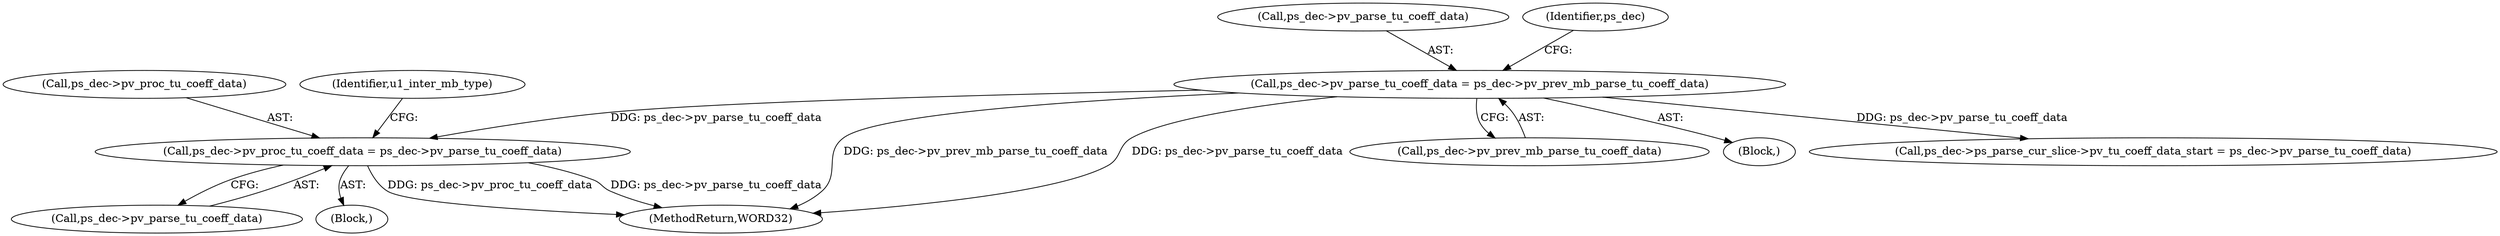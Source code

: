 digraph "0_Android_0b23c81c3dd9ec38f7e6806a3955fed1925541a0_1@pointer" {
"1000943" [label="(Call,ps_dec->pv_proc_tu_coeff_data = ps_dec->pv_parse_tu_coeff_data)"];
"1000626" [label="(Call,ps_dec->pv_parse_tu_coeff_data = ps_dec->pv_prev_mb_parse_tu_coeff_data)"];
"1000943" [label="(Call,ps_dec->pv_proc_tu_coeff_data = ps_dec->pv_parse_tu_coeff_data)"];
"1000944" [label="(Call,ps_dec->pv_proc_tu_coeff_data)"];
"1000630" [label="(Call,ps_dec->pv_prev_mb_parse_tu_coeff_data)"];
"1000625" [label="(Block,)"];
"1000627" [label="(Call,ps_dec->pv_parse_tu_coeff_data)"];
"1000947" [label="(Call,ps_dec->pv_parse_tu_coeff_data)"];
"1000942" [label="(Block,)"];
"1000951" [label="(Identifier,u1_inter_mb_type)"];
"1000932" [label="(Call,ps_dec->ps_parse_cur_slice->pv_tu_coeff_data_start = ps_dec->pv_parse_tu_coeff_data)"];
"1000635" [label="(Identifier,ps_dec)"];
"1001422" [label="(MethodReturn,WORD32)"];
"1000626" [label="(Call,ps_dec->pv_parse_tu_coeff_data = ps_dec->pv_prev_mb_parse_tu_coeff_data)"];
"1000943" -> "1000942"  [label="AST: "];
"1000943" -> "1000947"  [label="CFG: "];
"1000944" -> "1000943"  [label="AST: "];
"1000947" -> "1000943"  [label="AST: "];
"1000951" -> "1000943"  [label="CFG: "];
"1000943" -> "1001422"  [label="DDG: ps_dec->pv_proc_tu_coeff_data"];
"1000943" -> "1001422"  [label="DDG: ps_dec->pv_parse_tu_coeff_data"];
"1000626" -> "1000943"  [label="DDG: ps_dec->pv_parse_tu_coeff_data"];
"1000626" -> "1000625"  [label="AST: "];
"1000626" -> "1000630"  [label="CFG: "];
"1000627" -> "1000626"  [label="AST: "];
"1000630" -> "1000626"  [label="AST: "];
"1000635" -> "1000626"  [label="CFG: "];
"1000626" -> "1001422"  [label="DDG: ps_dec->pv_prev_mb_parse_tu_coeff_data"];
"1000626" -> "1001422"  [label="DDG: ps_dec->pv_parse_tu_coeff_data"];
"1000626" -> "1000932"  [label="DDG: ps_dec->pv_parse_tu_coeff_data"];
}
